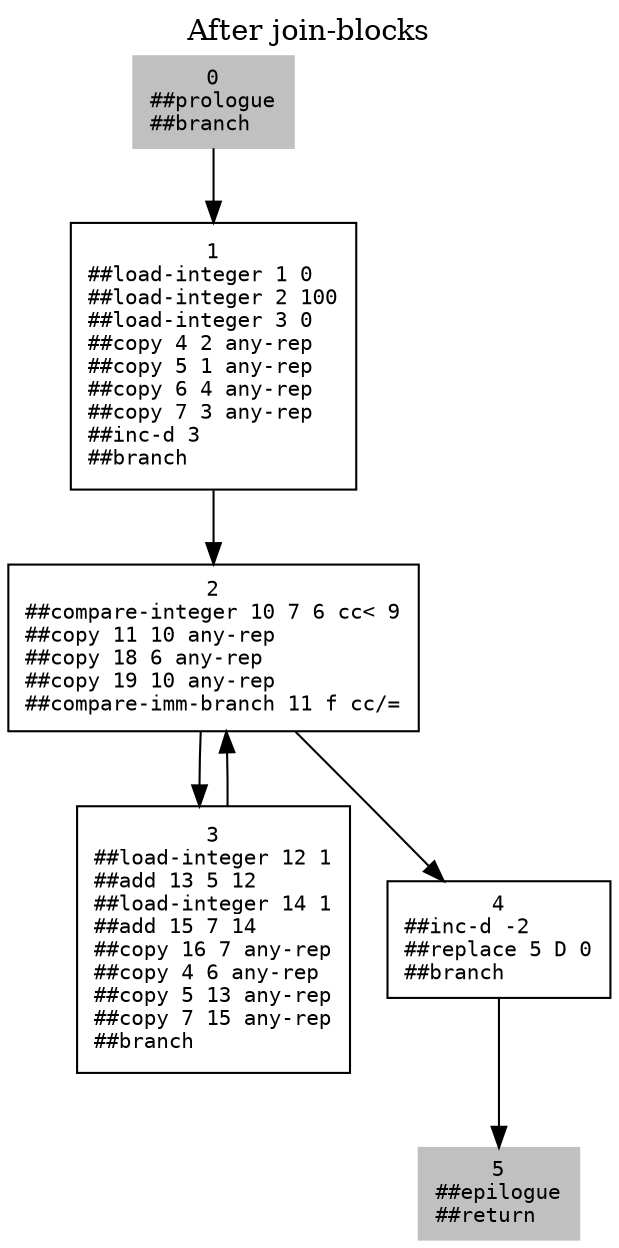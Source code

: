 digraph {
	node [label="\N"];
	graph [labelloc=t,
		label="After join-blocks",
		bb="0,0,287,594",
		lp="143.5,581"];
	0 [label="0\n##prologue\l##branch\l", fontname=Courier, fontsize=10, shape=box, color=grey, style=filled, pos="98,546", width="1.0556", height="0.61111"];
	1 [label="1\n##load-integer 1 0\l##load-integer 2 100\l##load-integer 3 0\l##copy 4 2 any-rep\l##copy 5 1 any-rep\l##copy 6 4 any-rep\l##copy\
 7 3 any-rep\l##inc-d 3\l##branch\l", fontname=Courier, fontsize=10, shape=box, pos="98,424", width="1.8889", height="1.7778"];
	2 [label="2\n##compare-integer 10 7 6 cc< 9\l##copy 11 10 any-rep\l##copy 18 6 any-rep\l##copy 19 10 any-rep\l##compare-imm-branch 11 f cc\
/=\l", fontname=Courier, fontsize=10, shape=box, pos="98,284", width="2.7222", height="1.1111"];
	3 [label="3\n##load-integer 12 1\l##add 13 5 12\l##load-integer 14 1\l##add 15 7 14\l##copy 16 7 any-rep\l##copy 4 6 any-rep\l##copy 5 13 \
any-rep\l##copy 7 15 any-rep\l##branch\l", fontname=Courier, fontsize=10, shape=box, pos="98,144", width="1.8056", height="1.7778"];
	4 [label="4\n##inc-d -2\l##replace 5 D 0\l##branch\l", fontname=Courier, fontsize=10, shape=box, pos="234,144", width="1.4722", height="0.77778"];
	5 [label="5\n##epilogue\l##return\l", fontname=Courier, fontsize=10, shape=box, color=grey, style=filled, pos="234,22", width="1.0556", height="0.61111"];
	0 -> 1 [pos="e,98,488.02 98,523.91 98,516.39 98,507.53 98,498.23"];
	1 -> 2 [pos="e,98,324.27 98,359.74 98,351.25 98,342.64 98,334.43"];
	2 -> 3 [pos="e,91.271,208.18 91.829,243.88 91.499,235.87 91.31,227.21 91.262,218.46"];
	2 -> 4 [pos="e,206.85,172.05 137.19,243.79 148.44,232.24 160.71,219.63 172,208 181.01,198.72 190.76,188.67 199.79,179.35"];
	3 -> 2 [pos="e,104.17,243.88 104.73,208.18 104.79,216.73 104.72,225.39 104.51,233.66"];
	4 -> 5 [pos="e,234,44.058 234,115.7 234,97.293 234,73.237 234,54.11"];
}

